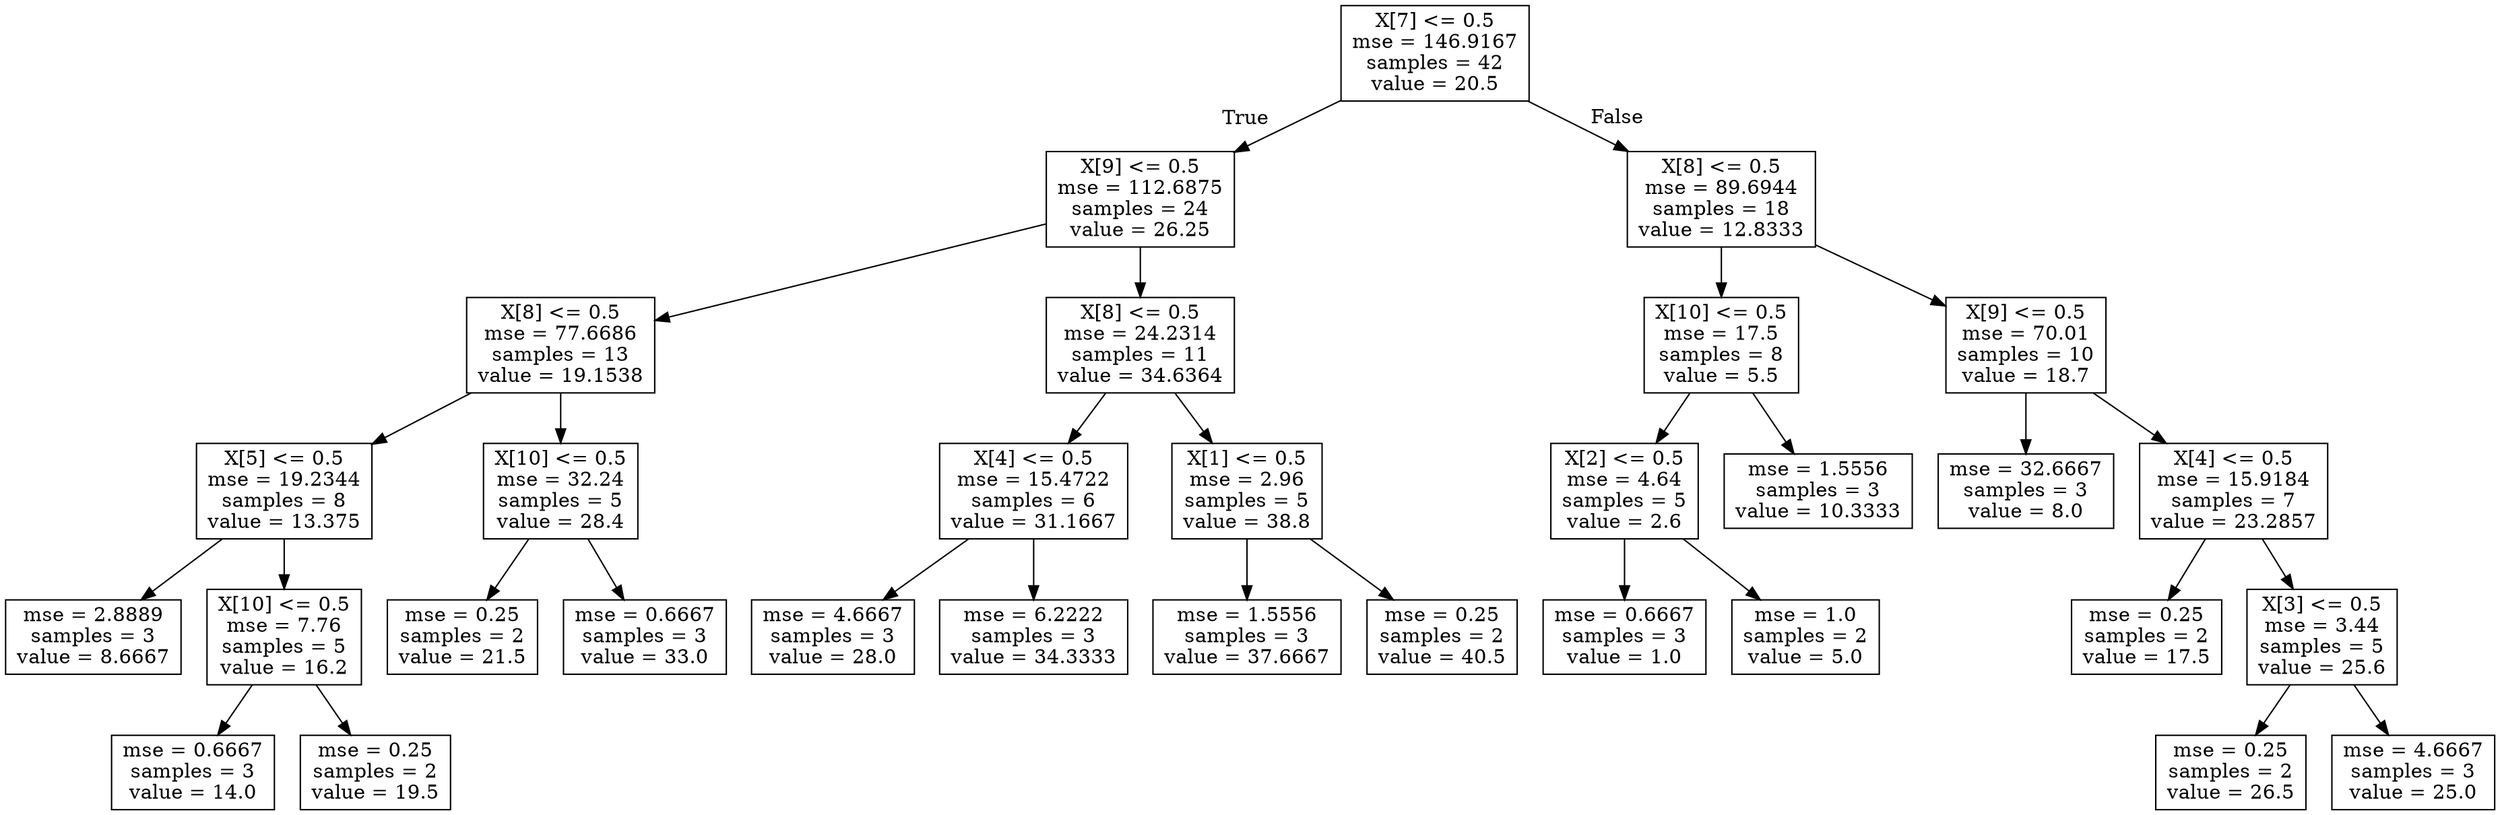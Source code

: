 digraph Tree {
node [shape=box] ;
0 [label="X[7] <= 0.5\nmse = 146.9167\nsamples = 42\nvalue = 20.5"] ;
1 [label="X[9] <= 0.5\nmse = 112.6875\nsamples = 24\nvalue = 26.25"] ;
0 -> 1 [labeldistance=2.5, labelangle=45, headlabel="True"] ;
2 [label="X[8] <= 0.5\nmse = 77.6686\nsamples = 13\nvalue = 19.1538"] ;
1 -> 2 ;
3 [label="X[5] <= 0.5\nmse = 19.2344\nsamples = 8\nvalue = 13.375"] ;
2 -> 3 ;
4 [label="mse = 2.8889\nsamples = 3\nvalue = 8.6667"] ;
3 -> 4 ;
5 [label="X[10] <= 0.5\nmse = 7.76\nsamples = 5\nvalue = 16.2"] ;
3 -> 5 ;
6 [label="mse = 0.6667\nsamples = 3\nvalue = 14.0"] ;
5 -> 6 ;
7 [label="mse = 0.25\nsamples = 2\nvalue = 19.5"] ;
5 -> 7 ;
8 [label="X[10] <= 0.5\nmse = 32.24\nsamples = 5\nvalue = 28.4"] ;
2 -> 8 ;
9 [label="mse = 0.25\nsamples = 2\nvalue = 21.5"] ;
8 -> 9 ;
10 [label="mse = 0.6667\nsamples = 3\nvalue = 33.0"] ;
8 -> 10 ;
11 [label="X[8] <= 0.5\nmse = 24.2314\nsamples = 11\nvalue = 34.6364"] ;
1 -> 11 ;
12 [label="X[4] <= 0.5\nmse = 15.4722\nsamples = 6\nvalue = 31.1667"] ;
11 -> 12 ;
13 [label="mse = 4.6667\nsamples = 3\nvalue = 28.0"] ;
12 -> 13 ;
14 [label="mse = 6.2222\nsamples = 3\nvalue = 34.3333"] ;
12 -> 14 ;
15 [label="X[1] <= 0.5\nmse = 2.96\nsamples = 5\nvalue = 38.8"] ;
11 -> 15 ;
16 [label="mse = 1.5556\nsamples = 3\nvalue = 37.6667"] ;
15 -> 16 ;
17 [label="mse = 0.25\nsamples = 2\nvalue = 40.5"] ;
15 -> 17 ;
18 [label="X[8] <= 0.5\nmse = 89.6944\nsamples = 18\nvalue = 12.8333"] ;
0 -> 18 [labeldistance=2.5, labelangle=-45, headlabel="False"] ;
19 [label="X[10] <= 0.5\nmse = 17.5\nsamples = 8\nvalue = 5.5"] ;
18 -> 19 ;
20 [label="X[2] <= 0.5\nmse = 4.64\nsamples = 5\nvalue = 2.6"] ;
19 -> 20 ;
21 [label="mse = 0.6667\nsamples = 3\nvalue = 1.0"] ;
20 -> 21 ;
22 [label="mse = 1.0\nsamples = 2\nvalue = 5.0"] ;
20 -> 22 ;
23 [label="mse = 1.5556\nsamples = 3\nvalue = 10.3333"] ;
19 -> 23 ;
24 [label="X[9] <= 0.5\nmse = 70.01\nsamples = 10\nvalue = 18.7"] ;
18 -> 24 ;
25 [label="mse = 32.6667\nsamples = 3\nvalue = 8.0"] ;
24 -> 25 ;
26 [label="X[4] <= 0.5\nmse = 15.9184\nsamples = 7\nvalue = 23.2857"] ;
24 -> 26 ;
27 [label="mse = 0.25\nsamples = 2\nvalue = 17.5"] ;
26 -> 27 ;
28 [label="X[3] <= 0.5\nmse = 3.44\nsamples = 5\nvalue = 25.6"] ;
26 -> 28 ;
29 [label="mse = 0.25\nsamples = 2\nvalue = 26.5"] ;
28 -> 29 ;
30 [label="mse = 4.6667\nsamples = 3\nvalue = 25.0"] ;
28 -> 30 ;
}